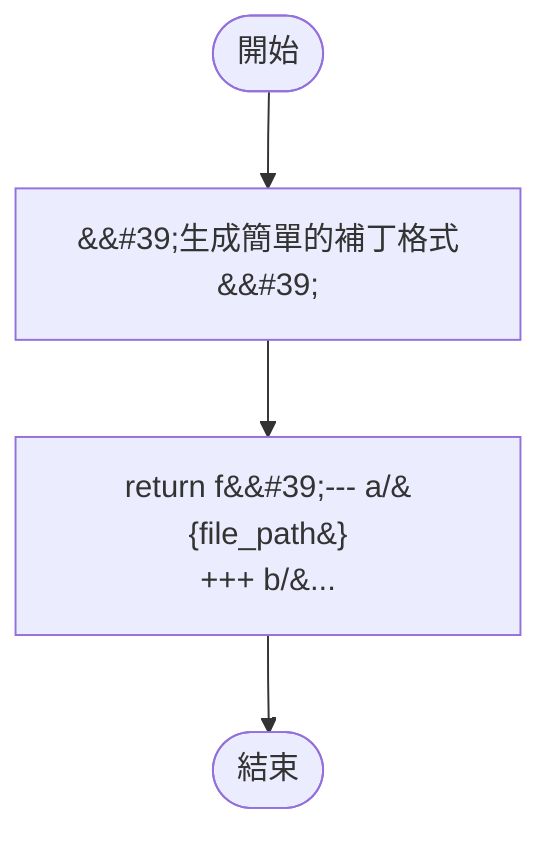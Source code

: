 flowchart TB
    n1([開始])
    n2([結束])
    n3[&amp;&#35;39;生成簡單的補丁格式&amp;&#35;39;]
    n4[return f&amp;&#35;39;--- a/&#123;file_path&#125;\n+++ b/&...]
    n1 --> n3
    n3 --> n4
    n4 --> n2